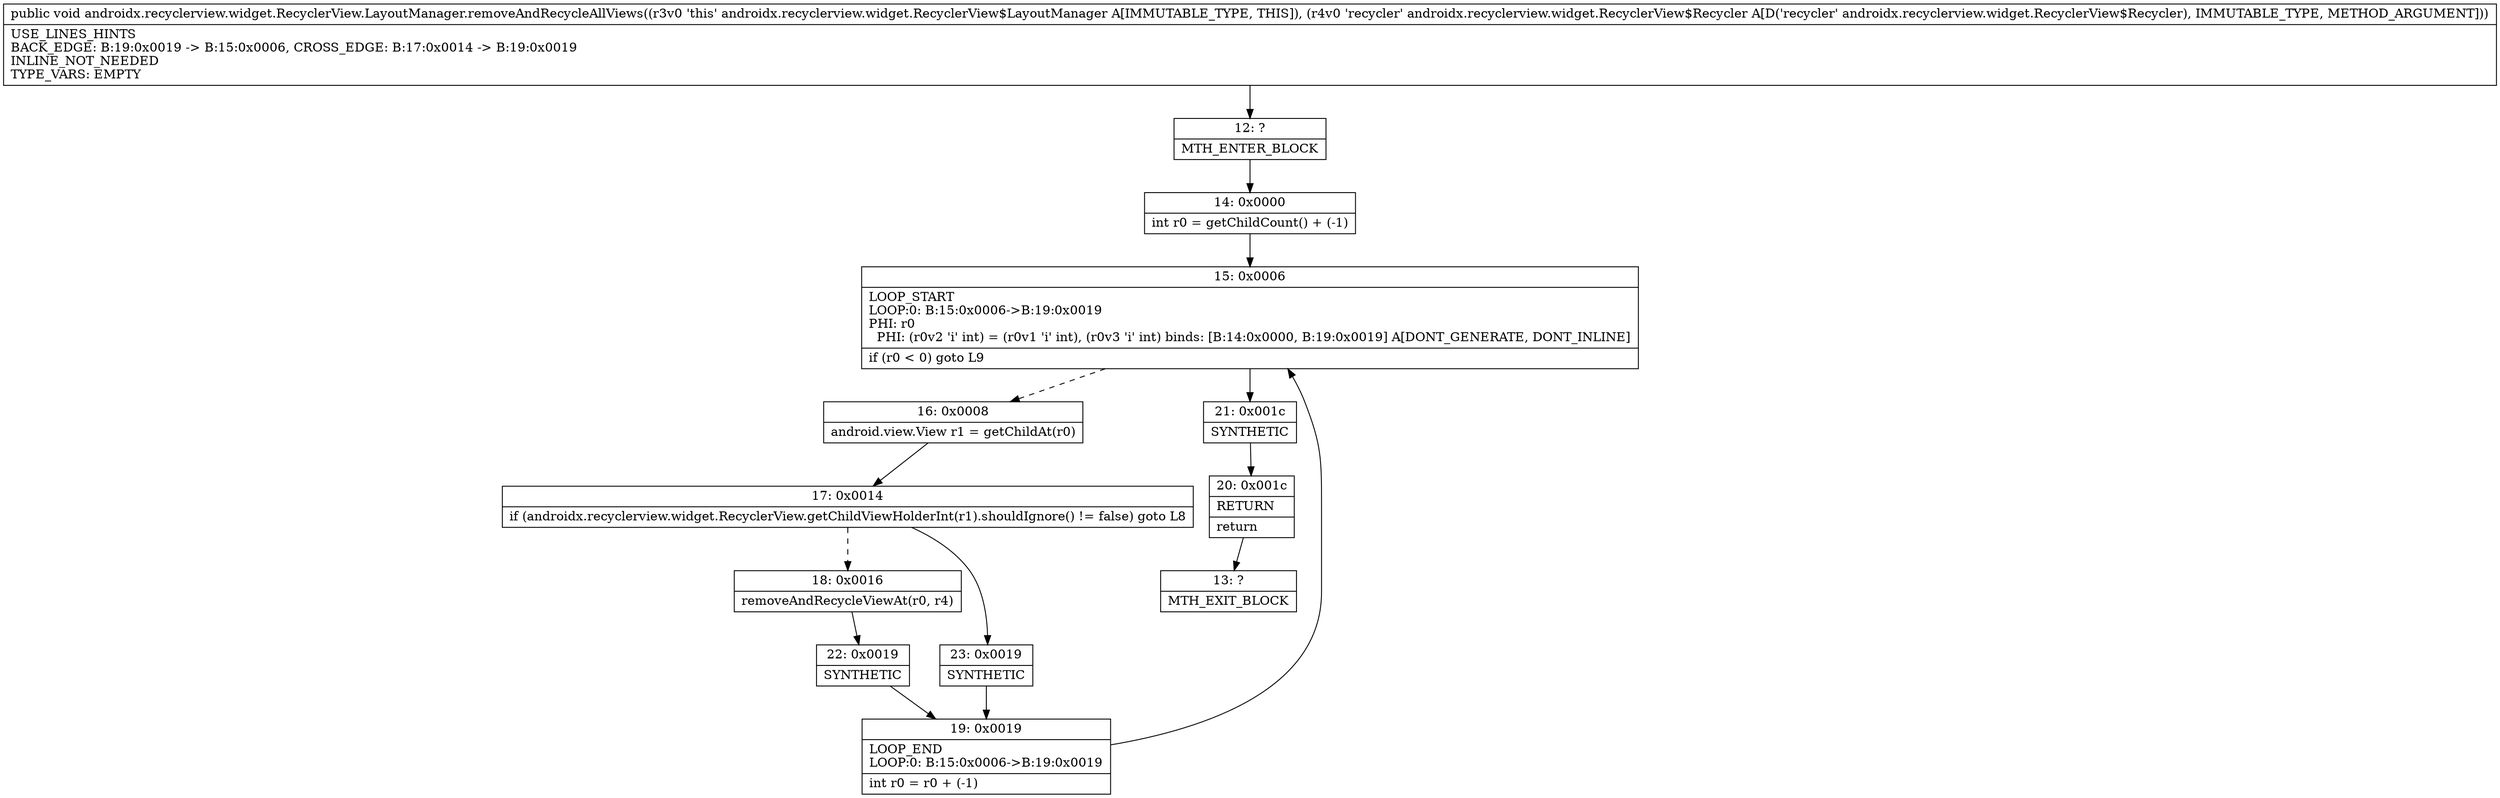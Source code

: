 digraph "CFG forandroidx.recyclerview.widget.RecyclerView.LayoutManager.removeAndRecycleAllViews(Landroidx\/recyclerview\/widget\/RecyclerView$Recycler;)V" {
Node_12 [shape=record,label="{12\:\ ?|MTH_ENTER_BLOCK\l}"];
Node_14 [shape=record,label="{14\:\ 0x0000|int r0 = getChildCount() + (\-1)\l}"];
Node_15 [shape=record,label="{15\:\ 0x0006|LOOP_START\lLOOP:0: B:15:0x0006\-\>B:19:0x0019\lPHI: r0 \l  PHI: (r0v2 'i' int) = (r0v1 'i' int), (r0v3 'i' int) binds: [B:14:0x0000, B:19:0x0019] A[DONT_GENERATE, DONT_INLINE]\l|if (r0 \< 0) goto L9\l}"];
Node_16 [shape=record,label="{16\:\ 0x0008|android.view.View r1 = getChildAt(r0)\l}"];
Node_17 [shape=record,label="{17\:\ 0x0014|if (androidx.recyclerview.widget.RecyclerView.getChildViewHolderInt(r1).shouldIgnore() != false) goto L8\l}"];
Node_18 [shape=record,label="{18\:\ 0x0016|removeAndRecycleViewAt(r0, r4)\l}"];
Node_22 [shape=record,label="{22\:\ 0x0019|SYNTHETIC\l}"];
Node_19 [shape=record,label="{19\:\ 0x0019|LOOP_END\lLOOP:0: B:15:0x0006\-\>B:19:0x0019\l|int r0 = r0 + (\-1)\l}"];
Node_23 [shape=record,label="{23\:\ 0x0019|SYNTHETIC\l}"];
Node_21 [shape=record,label="{21\:\ 0x001c|SYNTHETIC\l}"];
Node_20 [shape=record,label="{20\:\ 0x001c|RETURN\l|return\l}"];
Node_13 [shape=record,label="{13\:\ ?|MTH_EXIT_BLOCK\l}"];
MethodNode[shape=record,label="{public void androidx.recyclerview.widget.RecyclerView.LayoutManager.removeAndRecycleAllViews((r3v0 'this' androidx.recyclerview.widget.RecyclerView$LayoutManager A[IMMUTABLE_TYPE, THIS]), (r4v0 'recycler' androidx.recyclerview.widget.RecyclerView$Recycler A[D('recycler' androidx.recyclerview.widget.RecyclerView$Recycler), IMMUTABLE_TYPE, METHOD_ARGUMENT]))  | USE_LINES_HINTS\lBACK_EDGE: B:19:0x0019 \-\> B:15:0x0006, CROSS_EDGE: B:17:0x0014 \-\> B:19:0x0019\lINLINE_NOT_NEEDED\lTYPE_VARS: EMPTY\l}"];
MethodNode -> Node_12;Node_12 -> Node_14;
Node_14 -> Node_15;
Node_15 -> Node_16[style=dashed];
Node_15 -> Node_21;
Node_16 -> Node_17;
Node_17 -> Node_18[style=dashed];
Node_17 -> Node_23;
Node_18 -> Node_22;
Node_22 -> Node_19;
Node_19 -> Node_15;
Node_23 -> Node_19;
Node_21 -> Node_20;
Node_20 -> Node_13;
}

